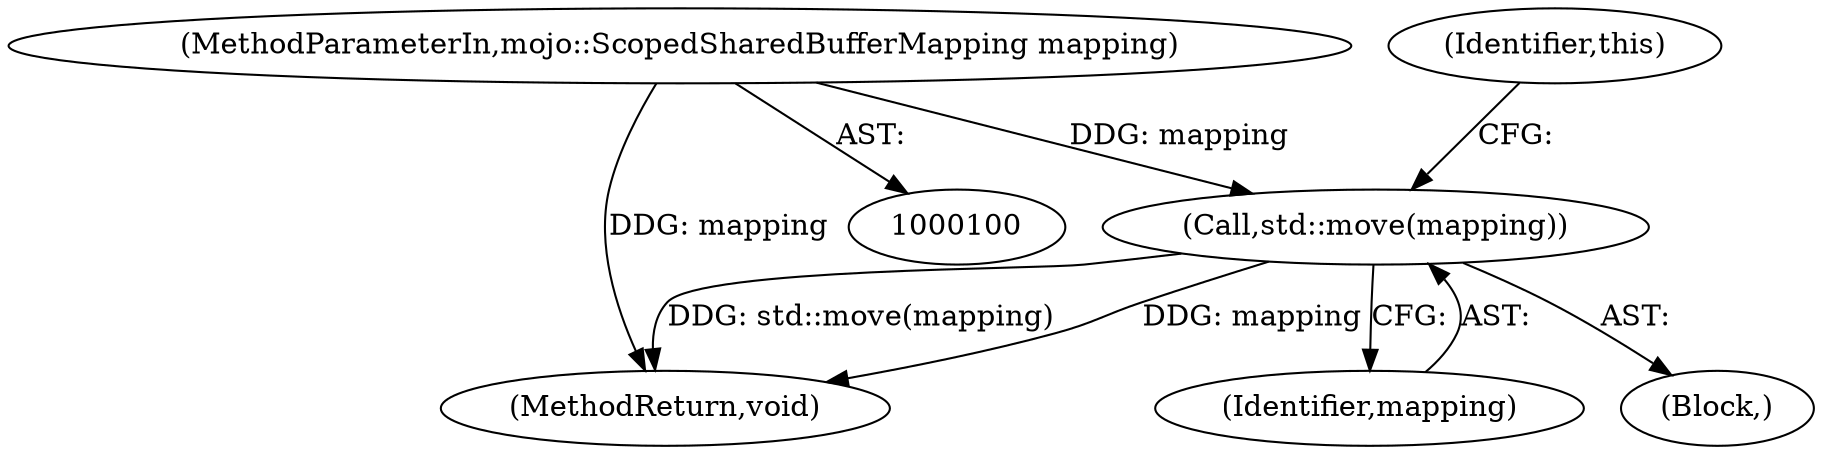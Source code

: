 digraph "1_Chrome_c0c8978849ac57e4ecd613ddc8ff7852a2054734@API" {
"1000123" [label="(Call,std::move(mapping))"];
"1000102" [label="(MethodParameterIn,mojo::ScopedSharedBufferMapping mapping)"];
"1000122" [label="(Block,)"];
"1000123" [label="(Call,std::move(mapping))"];
"1000131" [label="(MethodReturn,void)"];
"1000124" [label="(Identifier,mapping)"];
"1000125" [label="(Identifier,this)"];
"1000102" [label="(MethodParameterIn,mojo::ScopedSharedBufferMapping mapping)"];
"1000123" -> "1000122"  [label="AST: "];
"1000123" -> "1000124"  [label="CFG: "];
"1000124" -> "1000123"  [label="AST: "];
"1000125" -> "1000123"  [label="CFG: "];
"1000123" -> "1000131"  [label="DDG: std::move(mapping)"];
"1000123" -> "1000131"  [label="DDG: mapping"];
"1000102" -> "1000123"  [label="DDG: mapping"];
"1000102" -> "1000100"  [label="AST: "];
"1000102" -> "1000131"  [label="DDG: mapping"];
}
